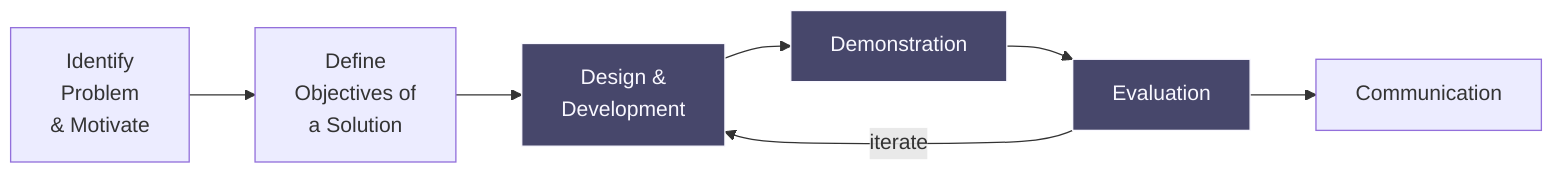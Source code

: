 flowchart LR
classDef iteration fill:#47476B,stroke:#F9F8FF,color:#F9F8FF;
identify_problem["Identify<br />Problem<br />& Motivate"]
identify_problem --> define_objectives
define_objectives["Define<br />Objectives of<br />a Solution"]
define_objectives --> design
design["Design &<br />Development"]:::iteration
design --> demonstration
demonstration["Demonstration"]:::iteration
demonstration --> evaluation
evaluation["Evaluation"]:::iteration
evaluation -->|iterate| design
evaluation --> communication
communication["Communication"]